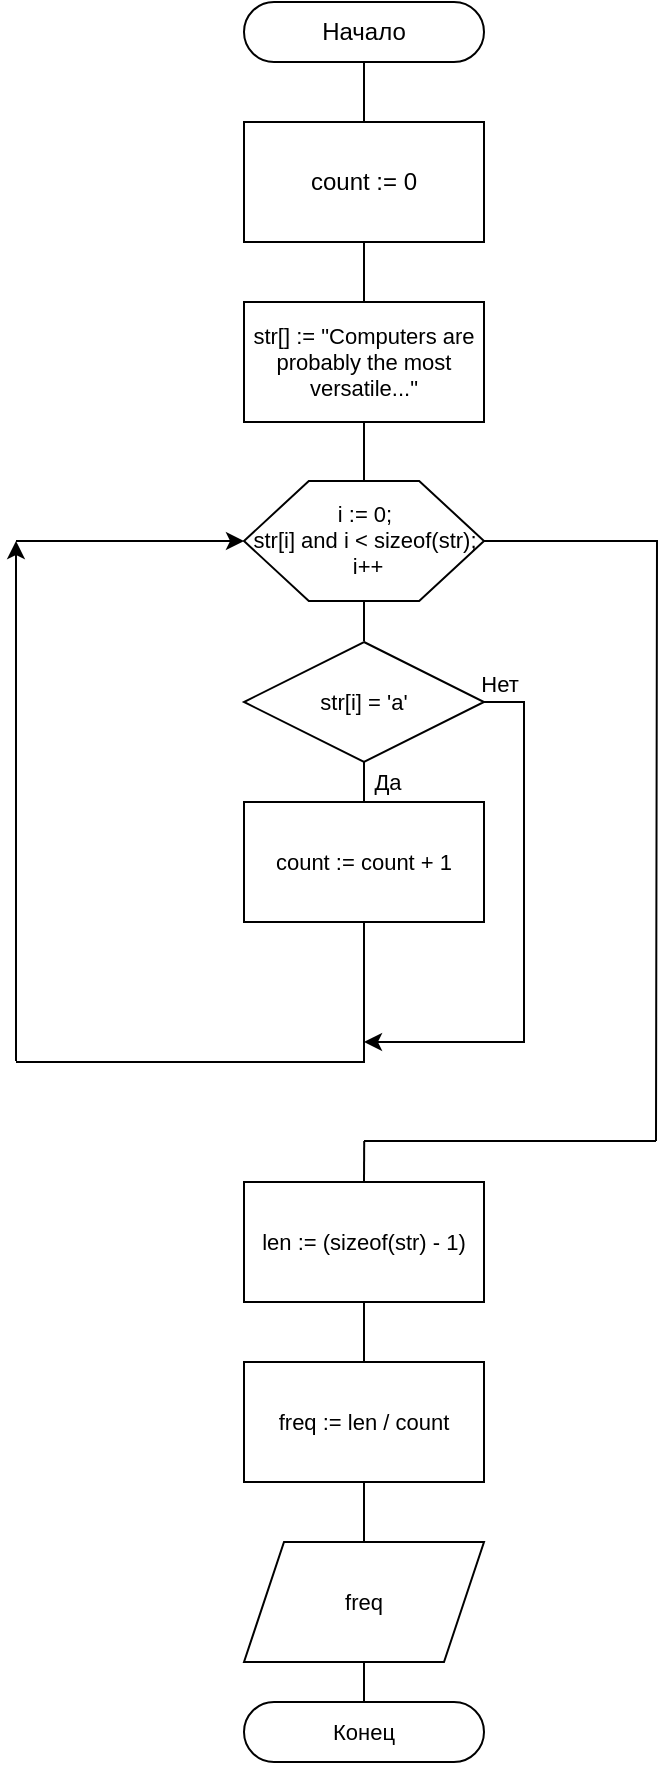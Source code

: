 <mxfile version="24.0.4" type="device">
  <diagram name="Страница — 1" id="GiJr1f_CgUiUpdbqxdoT">
    <mxGraphModel dx="1750" dy="1195" grid="1" gridSize="10" guides="1" tooltips="1" connect="1" arrows="1" fold="1" page="1" pageScale="1" pageWidth="827" pageHeight="1169" math="0" shadow="0">
      <root>
        <mxCell id="0" />
        <mxCell id="1" parent="0" />
        <mxCell id="a2UC8jDwrB7TQeW9gZ3S-3" style="edgeStyle=orthogonalEdgeStyle;rounded=0;orthogonalLoop=1;jettySize=auto;html=1;exitX=0.5;exitY=1;exitDx=0;exitDy=0;entryX=0.5;entryY=0;entryDx=0;entryDy=0;endArrow=none;endFill=0;" parent="1" source="a2UC8jDwrB7TQeW9gZ3S-1" target="a2UC8jDwrB7TQeW9gZ3S-2" edge="1">
          <mxGeometry relative="1" as="geometry" />
        </mxCell>
        <mxCell id="a2UC8jDwrB7TQeW9gZ3S-1" value="Начало" style="rounded=1;whiteSpace=wrap;html=1;arcSize=50;" parent="1" vertex="1">
          <mxGeometry x="354" y="170" width="120" height="30" as="geometry" />
        </mxCell>
        <mxCell id="a2UC8jDwrB7TQeW9gZ3S-5" style="edgeStyle=orthogonalEdgeStyle;shape=connector;rounded=0;orthogonalLoop=1;jettySize=auto;html=1;exitX=0.5;exitY=1;exitDx=0;exitDy=0;entryX=0.5;entryY=0;entryDx=0;entryDy=0;labelBackgroundColor=default;strokeColor=default;fontFamily=Helvetica;fontSize=11;fontColor=default;endArrow=none;endFill=0;" parent="1" source="a2UC8jDwrB7TQeW9gZ3S-2" target="a2UC8jDwrB7TQeW9gZ3S-4" edge="1">
          <mxGeometry relative="1" as="geometry" />
        </mxCell>
        <mxCell id="a2UC8jDwrB7TQeW9gZ3S-2" value="count := 0" style="rounded=0;whiteSpace=wrap;html=1;" parent="1" vertex="1">
          <mxGeometry x="354" y="230" width="120" height="60" as="geometry" />
        </mxCell>
        <mxCell id="a2UC8jDwrB7TQeW9gZ3S-22" style="edgeStyle=orthogonalEdgeStyle;shape=connector;rounded=0;orthogonalLoop=1;jettySize=auto;html=1;exitX=0.5;exitY=1;exitDx=0;exitDy=0;entryX=0.5;entryY=0;entryDx=0;entryDy=0;labelBackgroundColor=default;strokeColor=default;fontFamily=Helvetica;fontSize=11;fontColor=default;endArrow=none;endFill=0;" parent="1" source="a2UC8jDwrB7TQeW9gZ3S-4" target="a2UC8jDwrB7TQeW9gZ3S-8" edge="1">
          <mxGeometry relative="1" as="geometry" />
        </mxCell>
        <mxCell id="a2UC8jDwrB7TQeW9gZ3S-4" value="str[] :=&amp;nbsp;&quot;Computers are probably the most versatile...&quot;" style="rounded=0;whiteSpace=wrap;html=1;fontFamily=Helvetica;fontSize=11;fontColor=default;" parent="1" vertex="1">
          <mxGeometry x="354" y="320" width="120" height="60" as="geometry" />
        </mxCell>
        <mxCell id="a2UC8jDwrB7TQeW9gZ3S-6" style="edgeStyle=orthogonalEdgeStyle;shape=connector;rounded=0;orthogonalLoop=1;jettySize=auto;html=1;exitX=0.5;exitY=1;exitDx=0;exitDy=0;entryX=0.5;entryY=0;entryDx=0;entryDy=0;labelBackgroundColor=default;strokeColor=default;fontFamily=Helvetica;fontSize=11;fontColor=default;endArrow=none;endFill=0;" parent="1" source="a2UC8jDwrB7TQeW9gZ3S-8" edge="1">
          <mxGeometry relative="1" as="geometry">
            <mxPoint x="414" y="489.5" as="targetPoint" />
          </mxGeometry>
        </mxCell>
        <mxCell id="a2UC8jDwrB7TQeW9gZ3S-7" style="edgeStyle=orthogonalEdgeStyle;shape=connector;rounded=0;orthogonalLoop=1;jettySize=auto;html=1;exitX=1;exitY=0.5;exitDx=0;exitDy=0;labelBackgroundColor=default;strokeColor=default;fontFamily=Helvetica;fontSize=11;fontColor=default;endArrow=none;endFill=0;" parent="1" source="a2UC8jDwrB7TQeW9gZ3S-8" edge="1">
          <mxGeometry relative="1" as="geometry">
            <mxPoint x="560" y="739.5" as="targetPoint" />
          </mxGeometry>
        </mxCell>
        <mxCell id="a2UC8jDwrB7TQeW9gZ3S-8" value="i := 0; &lt;br&gt;str[i] and i &amp;lt; sizeof(str);&lt;br&gt;&amp;nbsp;i++" style="verticalLabelPosition=bottom;verticalAlign=top;html=1;shape=hexagon;perimeter=hexagonPerimeter2;arcSize=6;size=0.27;fontFamily=Helvetica;fontSize=11;fontColor=default;spacingBottom=0;spacingTop=-57;" parent="1" vertex="1">
          <mxGeometry x="354" y="409.5" width="120" height="60" as="geometry" />
        </mxCell>
        <mxCell id="a2UC8jDwrB7TQeW9gZ3S-18" value="" style="endArrow=classic;html=1;rounded=0;labelBackgroundColor=default;strokeColor=default;fontFamily=Helvetica;fontSize=11;fontColor=default;shape=connector;" parent="1" edge="1">
          <mxGeometry width="50" height="50" relative="1" as="geometry">
            <mxPoint x="240" y="699.5" as="sourcePoint" />
            <mxPoint x="240" y="439.5" as="targetPoint" />
            <Array as="points">
              <mxPoint x="240" y="570" />
            </Array>
          </mxGeometry>
        </mxCell>
        <mxCell id="a2UC8jDwrB7TQeW9gZ3S-19" value="" style="endArrow=classic;html=1;rounded=0;labelBackgroundColor=default;strokeColor=default;fontFamily=Helvetica;fontSize=11;fontColor=default;shape=connector;entryX=0;entryY=0.5;entryDx=0;entryDy=0;" parent="1" target="a2UC8jDwrB7TQeW9gZ3S-8" edge="1">
          <mxGeometry width="50" height="50" relative="1" as="geometry">
            <mxPoint x="240" y="439.5" as="sourcePoint" />
            <mxPoint x="430" y="429.5" as="targetPoint" />
          </mxGeometry>
        </mxCell>
        <mxCell id="a2UC8jDwrB7TQeW9gZ3S-20" value="" style="endArrow=none;html=1;rounded=0;labelBackgroundColor=default;strokeColor=default;fontFamily=Helvetica;fontSize=11;fontColor=default;shape=connector;" parent="1" edge="1">
          <mxGeometry width="50" height="50" relative="1" as="geometry">
            <mxPoint x="414" y="739.5" as="sourcePoint" />
            <mxPoint x="560" y="739.5" as="targetPoint" />
          </mxGeometry>
        </mxCell>
        <mxCell id="a2UC8jDwrB7TQeW9gZ3S-21" style="edgeStyle=orthogonalEdgeStyle;shape=connector;rounded=0;orthogonalLoop=1;jettySize=auto;html=1;exitX=0.5;exitY=0;exitDx=0;exitDy=0;labelBackgroundColor=default;strokeColor=default;fontFamily=Helvetica;fontSize=11;fontColor=default;endArrow=none;endFill=0;" parent="1" edge="1">
          <mxGeometry relative="1" as="geometry">
            <mxPoint x="414.095" y="739.5" as="targetPoint" />
            <mxPoint x="414" y="759.5" as="sourcePoint" />
          </mxGeometry>
        </mxCell>
        <mxCell id="a2UC8jDwrB7TQeW9gZ3S-38" style="edgeStyle=orthogonalEdgeStyle;shape=connector;rounded=0;orthogonalLoop=1;jettySize=auto;html=1;exitX=0.5;exitY=1;exitDx=0;exitDy=0;entryX=0.5;entryY=0;entryDx=0;entryDy=0;labelBackgroundColor=default;strokeColor=default;fontFamily=Helvetica;fontSize=11;fontColor=default;endArrow=none;endFill=0;" parent="1" source="a2UC8jDwrB7TQeW9gZ3S-36" target="a2UC8jDwrB7TQeW9gZ3S-37" edge="1">
          <mxGeometry relative="1" as="geometry" />
        </mxCell>
        <mxCell id="a2UC8jDwrB7TQeW9gZ3S-40" style="edgeStyle=orthogonalEdgeStyle;shape=connector;rounded=0;orthogonalLoop=1;jettySize=auto;html=1;exitX=1;exitY=0.5;exitDx=0;exitDy=0;labelBackgroundColor=default;strokeColor=default;fontFamily=Helvetica;fontSize=11;fontColor=default;endArrow=classic;endFill=1;" parent="1" source="a2UC8jDwrB7TQeW9gZ3S-36" edge="1">
          <mxGeometry relative="1" as="geometry">
            <mxPoint x="414" y="690" as="targetPoint" />
            <Array as="points">
              <mxPoint x="494" y="520" />
              <mxPoint x="494" y="690" />
            </Array>
          </mxGeometry>
        </mxCell>
        <mxCell id="a2UC8jDwrB7TQeW9gZ3S-36" value="str[i] = &#39;a&#39;" style="rhombus;whiteSpace=wrap;html=1;fontFamily=Helvetica;fontSize=11;fontColor=default;" parent="1" vertex="1">
          <mxGeometry x="354" y="490" width="120" height="60" as="geometry" />
        </mxCell>
        <mxCell id="a2UC8jDwrB7TQeW9gZ3S-39" style="edgeStyle=orthogonalEdgeStyle;shape=connector;rounded=0;orthogonalLoop=1;jettySize=auto;html=1;exitX=0.5;exitY=1;exitDx=0;exitDy=0;labelBackgroundColor=default;strokeColor=default;fontFamily=Helvetica;fontSize=11;fontColor=default;endArrow=none;endFill=0;" parent="1" source="a2UC8jDwrB7TQeW9gZ3S-37" edge="1">
          <mxGeometry relative="1" as="geometry">
            <mxPoint x="240" y="700" as="targetPoint" />
            <Array as="points">
              <mxPoint x="414" y="700" />
            </Array>
          </mxGeometry>
        </mxCell>
        <mxCell id="a2UC8jDwrB7TQeW9gZ3S-37" value="count := count + 1" style="rounded=0;whiteSpace=wrap;html=1;fontFamily=Helvetica;fontSize=11;fontColor=default;" parent="1" vertex="1">
          <mxGeometry x="354" y="570" width="120" height="60" as="geometry" />
        </mxCell>
        <mxCell id="a2UC8jDwrB7TQeW9gZ3S-41" value="Нет" style="text;html=1;strokeColor=none;fillColor=none;align=center;verticalAlign=middle;whiteSpace=wrap;rounded=0;fontSize=11;fontFamily=Helvetica;fontColor=default;" parent="1" vertex="1">
          <mxGeometry x="452" y="496" width="60" height="30" as="geometry" />
        </mxCell>
        <mxCell id="a2UC8jDwrB7TQeW9gZ3S-42" value="Да" style="text;html=1;strokeColor=none;fillColor=none;align=center;verticalAlign=middle;whiteSpace=wrap;rounded=0;fontSize=11;fontFamily=Helvetica;fontColor=default;" parent="1" vertex="1">
          <mxGeometry x="396" y="545" width="60" height="30" as="geometry" />
        </mxCell>
        <mxCell id="a2UC8jDwrB7TQeW9gZ3S-45" style="edgeStyle=orthogonalEdgeStyle;shape=connector;rounded=0;orthogonalLoop=1;jettySize=auto;html=1;exitX=0.5;exitY=1;exitDx=0;exitDy=0;entryX=0.5;entryY=0;entryDx=0;entryDy=0;labelBackgroundColor=default;strokeColor=default;fontFamily=Helvetica;fontSize=11;fontColor=default;endArrow=none;endFill=0;" parent="1" source="a2UC8jDwrB7TQeW9gZ3S-43" target="a2UC8jDwrB7TQeW9gZ3S-44" edge="1">
          <mxGeometry relative="1" as="geometry" />
        </mxCell>
        <mxCell id="a2UC8jDwrB7TQeW9gZ3S-43" value="len := (sizeof(str) - 1)" style="rounded=0;whiteSpace=wrap;html=1;fontFamily=Helvetica;fontSize=11;fontColor=default;" parent="1" vertex="1">
          <mxGeometry x="354" y="760" width="120" height="60" as="geometry" />
        </mxCell>
        <mxCell id="a2UC8jDwrB7TQeW9gZ3S-47" style="edgeStyle=orthogonalEdgeStyle;shape=connector;rounded=0;orthogonalLoop=1;jettySize=auto;html=1;exitX=0.5;exitY=1;exitDx=0;exitDy=0;entryX=0.5;entryY=0;entryDx=0;entryDy=0;labelBackgroundColor=default;strokeColor=default;fontFamily=Helvetica;fontSize=11;fontColor=default;endArrow=none;endFill=0;" parent="1" source="a2UC8jDwrB7TQeW9gZ3S-44" edge="1">
          <mxGeometry relative="1" as="geometry">
            <mxPoint x="414" y="940" as="targetPoint" />
          </mxGeometry>
        </mxCell>
        <mxCell id="a2UC8jDwrB7TQeW9gZ3S-44" value="freq := len / count" style="rounded=0;whiteSpace=wrap;html=1;fontFamily=Helvetica;fontSize=11;fontColor=default;" parent="1" vertex="1">
          <mxGeometry x="354" y="850" width="120" height="60" as="geometry" />
        </mxCell>
        <mxCell id="a2UC8jDwrB7TQeW9gZ3S-52" style="edgeStyle=orthogonalEdgeStyle;shape=connector;rounded=0;orthogonalLoop=1;jettySize=auto;html=1;exitX=0.5;exitY=1;exitDx=0;exitDy=0;entryX=0.5;entryY=0;entryDx=0;entryDy=0;labelBackgroundColor=default;strokeColor=default;fontFamily=Helvetica;fontSize=11;fontColor=default;endArrow=none;endFill=0;" parent="1" source="a2UC8jDwrB7TQeW9gZ3S-49" target="a2UC8jDwrB7TQeW9gZ3S-51" edge="1">
          <mxGeometry relative="1" as="geometry" />
        </mxCell>
        <mxCell id="a2UC8jDwrB7TQeW9gZ3S-49" value="freq" style="shape=parallelogram;perimeter=parallelogramPerimeter;whiteSpace=wrap;html=1;fixedSize=1;fontFamily=Helvetica;fontSize=11;fontColor=default;" parent="1" vertex="1">
          <mxGeometry x="354" y="940" width="120" height="60" as="geometry" />
        </mxCell>
        <mxCell id="a2UC8jDwrB7TQeW9gZ3S-51" value="Конец" style="rounded=1;whiteSpace=wrap;html=1;arcSize=50;fontFamily=Helvetica;fontSize=11;fontColor=default;" parent="1" vertex="1">
          <mxGeometry x="354" y="1020" width="120" height="30" as="geometry" />
        </mxCell>
      </root>
    </mxGraphModel>
  </diagram>
</mxfile>
